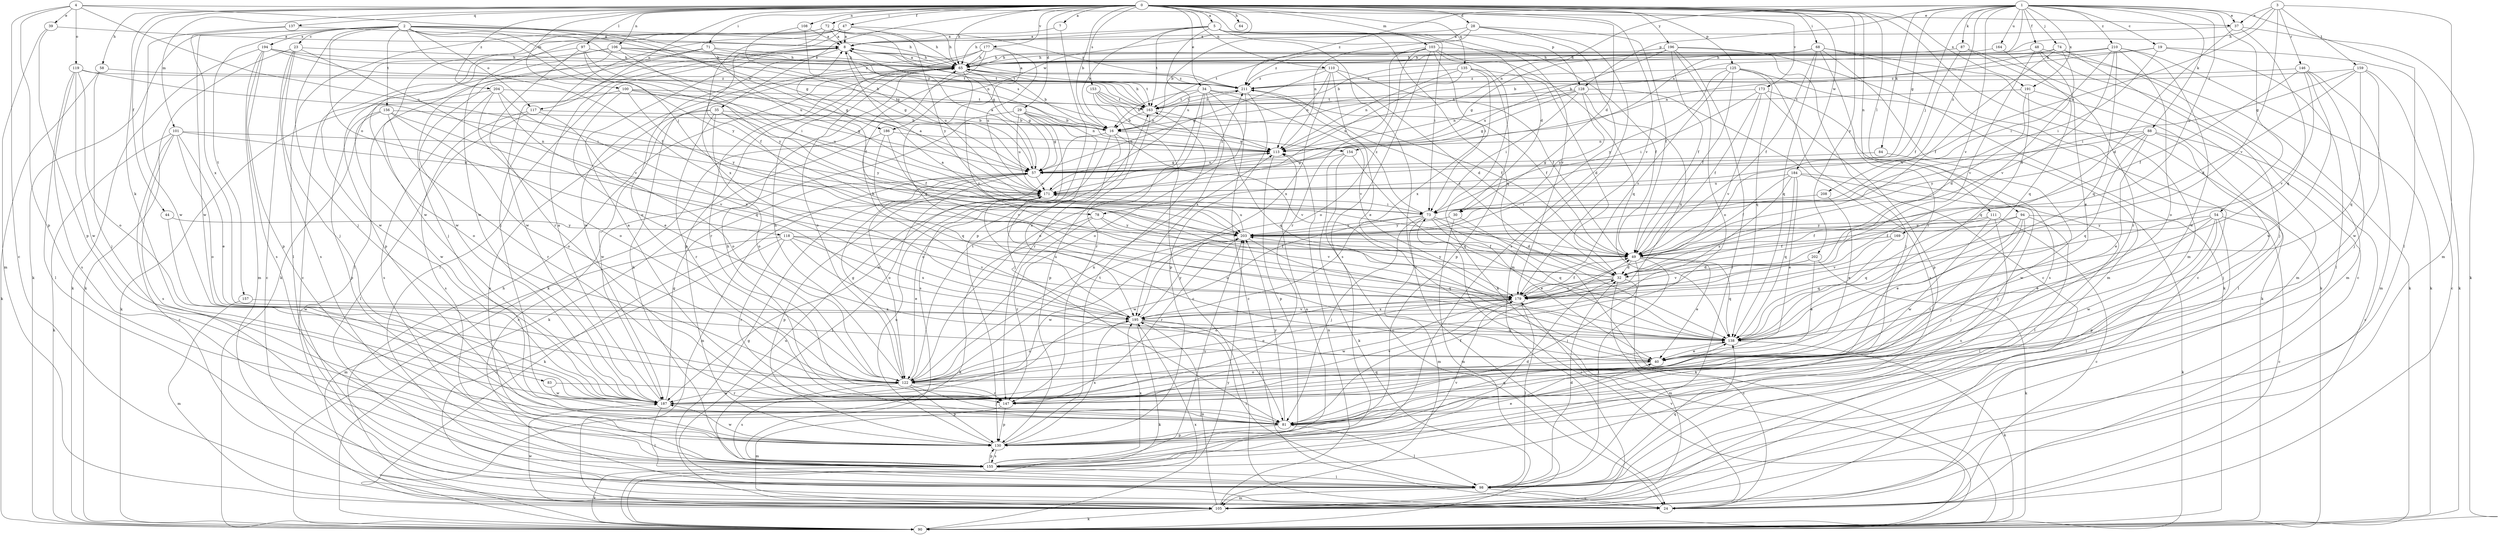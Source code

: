 strict digraph  {
0;
1;
2;
3;
4;
5;
7;
8;
16;
19;
23;
24;
28;
29;
30;
32;
34;
35;
37;
39;
40;
44;
47;
48;
49;
54;
57;
58;
64;
65;
68;
71;
72;
73;
74;
78;
81;
83;
84;
87;
88;
90;
94;
97;
98;
100;
101;
103;
105;
106;
108;
110;
111;
113;
117;
118;
119;
122;
125;
128;
130;
135;
137;
138;
146;
147;
153;
154;
155;
156;
157;
159;
163;
164;
169;
171;
173;
177;
179;
184;
186;
187;
191;
194;
195;
196;
202;
203;
204;
208;
210;
211;
0 -> 5  [label=a];
0 -> 7  [label=a];
0 -> 16  [label=b];
0 -> 28  [label=d];
0 -> 29  [label=d];
0 -> 30  [label=d];
0 -> 34  [label=e];
0 -> 35  [label=e];
0 -> 44  [label=f];
0 -> 47  [label=f];
0 -> 58  [label=h];
0 -> 64  [label=h];
0 -> 65  [label=h];
0 -> 68  [label=i];
0 -> 71  [label=i];
0 -> 72  [label=i];
0 -> 83  [label=k];
0 -> 94  [label=l];
0 -> 97  [label=l];
0 -> 100  [label=m];
0 -> 101  [label=m];
0 -> 103  [label=m];
0 -> 105  [label=m];
0 -> 106  [label=n];
0 -> 108  [label=n];
0 -> 110  [label=n];
0 -> 111  [label=n];
0 -> 117  [label=o];
0 -> 125  [label=p];
0 -> 128  [label=p];
0 -> 135  [label=q];
0 -> 137  [label=q];
0 -> 153  [label=s];
0 -> 173  [label=v];
0 -> 177  [label=v];
0 -> 179  [label=v];
0 -> 184  [label=w];
0 -> 186  [label=w];
0 -> 191  [label=x];
0 -> 196  [label=y];
0 -> 202  [label=y];
0 -> 204  [label=z];
1 -> 19  [label=c];
1 -> 37  [label=e];
1 -> 48  [label=f];
1 -> 54  [label=g];
1 -> 57  [label=g];
1 -> 74  [label=j];
1 -> 78  [label=j];
1 -> 84  [label=k];
1 -> 87  [label=k];
1 -> 88  [label=k];
1 -> 98  [label=l];
1 -> 113  [label=n];
1 -> 128  [label=p];
1 -> 154  [label=s];
1 -> 164  [label=u];
1 -> 169  [label=u];
1 -> 179  [label=v];
1 -> 191  [label=x];
1 -> 208  [label=z];
1 -> 210  [label=z];
1 -> 211  [label=z];
2 -> 23  [label=c];
2 -> 49  [label=f];
2 -> 65  [label=h];
2 -> 78  [label=j];
2 -> 81  [label=j];
2 -> 90  [label=k];
2 -> 117  [label=o];
2 -> 118  [label=o];
2 -> 154  [label=s];
2 -> 156  [label=t];
2 -> 157  [label=t];
2 -> 171  [label=u];
2 -> 186  [label=w];
2 -> 187  [label=w];
2 -> 194  [label=x];
2 -> 203  [label=y];
3 -> 37  [label=e];
3 -> 65  [label=h];
3 -> 105  [label=m];
3 -> 146  [label=r];
3 -> 159  [label=t];
3 -> 171  [label=u];
3 -> 179  [label=v];
4 -> 24  [label=c];
4 -> 37  [label=e];
4 -> 39  [label=e];
4 -> 57  [label=g];
4 -> 119  [label=o];
4 -> 130  [label=p];
4 -> 171  [label=u];
5 -> 8  [label=a];
5 -> 16  [label=b];
5 -> 24  [label=c];
5 -> 30  [label=d];
5 -> 65  [label=h];
5 -> 73  [label=i];
5 -> 138  [label=q];
5 -> 163  [label=t];
5 -> 171  [label=u];
5 -> 179  [label=v];
7 -> 8  [label=a];
7 -> 130  [label=p];
8 -> 65  [label=h];
8 -> 98  [label=l];
8 -> 122  [label=o];
8 -> 163  [label=t];
8 -> 171  [label=u];
8 -> 187  [label=w];
16 -> 113  [label=n];
16 -> 122  [label=o];
16 -> 179  [label=v];
16 -> 187  [label=w];
16 -> 195  [label=x];
19 -> 16  [label=b];
19 -> 65  [label=h];
19 -> 73  [label=i];
19 -> 90  [label=k];
19 -> 98  [label=l];
23 -> 24  [label=c];
23 -> 65  [label=h];
23 -> 81  [label=j];
23 -> 90  [label=k];
23 -> 155  [label=s];
23 -> 179  [label=v];
24 -> 179  [label=v];
28 -> 8  [label=a];
28 -> 16  [label=b];
28 -> 49  [label=f];
28 -> 105  [label=m];
28 -> 113  [label=n];
28 -> 155  [label=s];
29 -> 16  [label=b];
29 -> 57  [label=g];
29 -> 81  [label=j];
29 -> 90  [label=k];
29 -> 113  [label=n];
29 -> 155  [label=s];
29 -> 171  [label=u];
30 -> 90  [label=k];
30 -> 105  [label=m];
30 -> 203  [label=y];
32 -> 8  [label=a];
32 -> 24  [label=c];
32 -> 105  [label=m];
32 -> 122  [label=o];
32 -> 179  [label=v];
32 -> 203  [label=y];
32 -> 211  [label=z];
34 -> 16  [label=b];
34 -> 24  [label=c];
34 -> 49  [label=f];
34 -> 122  [label=o];
34 -> 147  [label=r];
34 -> 163  [label=t];
34 -> 179  [label=v];
34 -> 195  [label=x];
35 -> 16  [label=b];
35 -> 49  [label=f];
35 -> 122  [label=o];
35 -> 147  [label=r];
35 -> 155  [label=s];
35 -> 187  [label=w];
35 -> 203  [label=y];
37 -> 8  [label=a];
37 -> 32  [label=d];
37 -> 90  [label=k];
37 -> 138  [label=q];
39 -> 8  [label=a];
39 -> 105  [label=m];
39 -> 130  [label=p];
40 -> 122  [label=o];
40 -> 171  [label=u];
44 -> 187  [label=w];
44 -> 203  [label=y];
47 -> 8  [label=a];
47 -> 65  [label=h];
47 -> 81  [label=j];
47 -> 90  [label=k];
47 -> 187  [label=w];
47 -> 195  [label=x];
47 -> 203  [label=y];
48 -> 24  [label=c];
48 -> 40  [label=e];
48 -> 65  [label=h];
48 -> 90  [label=k];
48 -> 179  [label=v];
49 -> 32  [label=d];
49 -> 40  [label=e];
49 -> 81  [label=j];
49 -> 98  [label=l];
49 -> 138  [label=q];
54 -> 24  [label=c];
54 -> 40  [label=e];
54 -> 49  [label=f];
54 -> 98  [label=l];
54 -> 130  [label=p];
54 -> 187  [label=w];
54 -> 203  [label=y];
57 -> 8  [label=a];
57 -> 98  [label=l];
57 -> 105  [label=m];
57 -> 113  [label=n];
57 -> 122  [label=o];
57 -> 171  [label=u];
58 -> 81  [label=j];
58 -> 90  [label=k];
58 -> 211  [label=z];
65 -> 8  [label=a];
65 -> 16  [label=b];
65 -> 57  [label=g];
65 -> 122  [label=o];
65 -> 147  [label=r];
65 -> 163  [label=t];
65 -> 179  [label=v];
65 -> 211  [label=z];
68 -> 16  [label=b];
68 -> 24  [label=c];
68 -> 49  [label=f];
68 -> 65  [label=h];
68 -> 90  [label=k];
68 -> 105  [label=m];
68 -> 138  [label=q];
68 -> 147  [label=r];
71 -> 49  [label=f];
71 -> 65  [label=h];
71 -> 98  [label=l];
71 -> 163  [label=t];
71 -> 187  [label=w];
72 -> 8  [label=a];
72 -> 49  [label=f];
72 -> 57  [label=g];
72 -> 65  [label=h];
72 -> 98  [label=l];
72 -> 187  [label=w];
72 -> 211  [label=z];
73 -> 8  [label=a];
73 -> 32  [label=d];
73 -> 40  [label=e];
73 -> 81  [label=j];
73 -> 105  [label=m];
73 -> 138  [label=q];
73 -> 187  [label=w];
73 -> 203  [label=y];
73 -> 211  [label=z];
74 -> 49  [label=f];
74 -> 65  [label=h];
74 -> 81  [label=j];
74 -> 105  [label=m];
74 -> 113  [label=n];
74 -> 179  [label=v];
78 -> 90  [label=k];
78 -> 147  [label=r];
78 -> 179  [label=v];
78 -> 203  [label=y];
81 -> 49  [label=f];
81 -> 65  [label=h];
81 -> 98  [label=l];
81 -> 130  [label=p];
81 -> 138  [label=q];
81 -> 203  [label=y];
83 -> 147  [label=r];
83 -> 187  [label=w];
84 -> 57  [label=g];
84 -> 187  [label=w];
87 -> 49  [label=f];
87 -> 65  [label=h];
87 -> 105  [label=m];
87 -> 147  [label=r];
88 -> 24  [label=c];
88 -> 40  [label=e];
88 -> 81  [label=j];
88 -> 113  [label=n];
88 -> 138  [label=q];
88 -> 171  [label=u];
88 -> 203  [label=y];
90 -> 73  [label=i];
90 -> 195  [label=x];
90 -> 203  [label=y];
94 -> 40  [label=e];
94 -> 49  [label=f];
94 -> 81  [label=j];
94 -> 90  [label=k];
94 -> 98  [label=l];
94 -> 147  [label=r];
94 -> 203  [label=y];
97 -> 57  [label=g];
97 -> 65  [label=h];
97 -> 147  [label=r];
97 -> 187  [label=w];
97 -> 203  [label=y];
98 -> 24  [label=c];
98 -> 32  [label=d];
98 -> 105  [label=m];
98 -> 138  [label=q];
98 -> 171  [label=u];
100 -> 40  [label=e];
100 -> 57  [label=g];
100 -> 122  [label=o];
100 -> 163  [label=t];
100 -> 171  [label=u];
100 -> 203  [label=y];
101 -> 24  [label=c];
101 -> 40  [label=e];
101 -> 90  [label=k];
101 -> 113  [label=n];
101 -> 122  [label=o];
101 -> 155  [label=s];
101 -> 171  [label=u];
103 -> 49  [label=f];
103 -> 65  [label=h];
103 -> 73  [label=i];
103 -> 90  [label=k];
103 -> 122  [label=o];
103 -> 138  [label=q];
103 -> 147  [label=r];
103 -> 155  [label=s];
103 -> 163  [label=t];
103 -> 211  [label=z];
105 -> 57  [label=g];
105 -> 65  [label=h];
105 -> 90  [label=k];
105 -> 113  [label=n];
105 -> 187  [label=w];
105 -> 195  [label=x];
106 -> 24  [label=c];
106 -> 57  [label=g];
106 -> 65  [label=h];
106 -> 73  [label=i];
106 -> 81  [label=j];
106 -> 130  [label=p];
106 -> 163  [label=t];
108 -> 8  [label=a];
108 -> 57  [label=g];
108 -> 113  [label=n];
110 -> 32  [label=d];
110 -> 40  [label=e];
110 -> 49  [label=f];
110 -> 57  [label=g];
110 -> 113  [label=n];
110 -> 195  [label=x];
110 -> 211  [label=z];
111 -> 24  [label=c];
111 -> 138  [label=q];
111 -> 155  [label=s];
111 -> 187  [label=w];
111 -> 203  [label=y];
113 -> 57  [label=g];
113 -> 130  [label=p];
117 -> 16  [label=b];
117 -> 98  [label=l];
117 -> 122  [label=o];
117 -> 155  [label=s];
118 -> 24  [label=c];
118 -> 40  [label=e];
118 -> 49  [label=f];
118 -> 105  [label=m];
118 -> 147  [label=r];
118 -> 179  [label=v];
118 -> 195  [label=x];
119 -> 73  [label=i];
119 -> 98  [label=l];
119 -> 122  [label=o];
119 -> 155  [label=s];
119 -> 187  [label=w];
119 -> 211  [label=z];
122 -> 57  [label=g];
122 -> 65  [label=h];
122 -> 81  [label=j];
122 -> 113  [label=n];
122 -> 130  [label=p];
122 -> 147  [label=r];
122 -> 155  [label=s];
122 -> 163  [label=t];
122 -> 187  [label=w];
125 -> 49  [label=f];
125 -> 81  [label=j];
125 -> 90  [label=k];
125 -> 138  [label=q];
125 -> 179  [label=v];
125 -> 203  [label=y];
125 -> 211  [label=z];
128 -> 57  [label=g];
128 -> 73  [label=i];
128 -> 113  [label=n];
128 -> 155  [label=s];
128 -> 163  [label=t];
128 -> 195  [label=x];
128 -> 203  [label=y];
130 -> 32  [label=d];
130 -> 40  [label=e];
130 -> 155  [label=s];
130 -> 163  [label=t];
130 -> 171  [label=u];
130 -> 187  [label=w];
130 -> 195  [label=x];
135 -> 32  [label=d];
135 -> 113  [label=n];
135 -> 130  [label=p];
135 -> 171  [label=u];
135 -> 195  [label=x];
135 -> 211  [label=z];
137 -> 8  [label=a];
137 -> 187  [label=w];
137 -> 195  [label=x];
138 -> 40  [label=e];
138 -> 90  [label=k];
146 -> 49  [label=f];
146 -> 81  [label=j];
146 -> 105  [label=m];
146 -> 179  [label=v];
146 -> 187  [label=w];
146 -> 211  [label=z];
147 -> 8  [label=a];
147 -> 105  [label=m];
147 -> 130  [label=p];
147 -> 179  [label=v];
153 -> 24  [label=c];
153 -> 49  [label=f];
153 -> 113  [label=n];
153 -> 147  [label=r];
153 -> 163  [label=t];
154 -> 24  [label=c];
154 -> 57  [label=g];
154 -> 90  [label=k];
154 -> 138  [label=q];
155 -> 65  [label=h];
155 -> 90  [label=k];
155 -> 98  [label=l];
155 -> 113  [label=n];
155 -> 130  [label=p];
155 -> 179  [label=v];
155 -> 195  [label=x];
155 -> 203  [label=y];
156 -> 16  [label=b];
156 -> 122  [label=o];
156 -> 130  [label=p];
156 -> 147  [label=r];
156 -> 179  [label=v];
156 -> 187  [label=w];
157 -> 105  [label=m];
157 -> 195  [label=x];
159 -> 24  [label=c];
159 -> 32  [label=d];
159 -> 73  [label=i];
159 -> 138  [label=q];
159 -> 187  [label=w];
159 -> 211  [label=z];
163 -> 16  [label=b];
163 -> 65  [label=h];
163 -> 130  [label=p];
163 -> 138  [label=q];
163 -> 211  [label=z];
164 -> 65  [label=h];
164 -> 138  [label=q];
169 -> 49  [label=f];
169 -> 138  [label=q];
169 -> 179  [label=v];
171 -> 73  [label=i];
171 -> 90  [label=k];
171 -> 130  [label=p];
171 -> 211  [label=z];
173 -> 49  [label=f];
173 -> 73  [label=i];
173 -> 130  [label=p];
173 -> 155  [label=s];
173 -> 163  [label=t];
173 -> 179  [label=v];
177 -> 65  [label=h];
177 -> 90  [label=k];
177 -> 130  [label=p];
177 -> 138  [label=q];
177 -> 171  [label=u];
177 -> 187  [label=w];
179 -> 49  [label=f];
179 -> 98  [label=l];
179 -> 122  [label=o];
179 -> 187  [label=w];
179 -> 195  [label=x];
184 -> 40  [label=e];
184 -> 49  [label=f];
184 -> 81  [label=j];
184 -> 98  [label=l];
184 -> 138  [label=q];
184 -> 171  [label=u];
184 -> 195  [label=x];
186 -> 24  [label=c];
186 -> 113  [label=n];
186 -> 138  [label=q];
186 -> 179  [label=v];
187 -> 8  [label=a];
187 -> 57  [label=g];
187 -> 81  [label=j];
187 -> 98  [label=l];
187 -> 138  [label=q];
191 -> 32  [label=d];
191 -> 98  [label=l];
191 -> 138  [label=q];
191 -> 163  [label=t];
194 -> 16  [label=b];
194 -> 65  [label=h];
194 -> 90  [label=k];
194 -> 105  [label=m];
194 -> 130  [label=p];
194 -> 155  [label=s];
194 -> 211  [label=z];
195 -> 65  [label=h];
195 -> 81  [label=j];
195 -> 90  [label=k];
195 -> 98  [label=l];
195 -> 122  [label=o];
195 -> 138  [label=q];
195 -> 171  [label=u];
195 -> 179  [label=v];
195 -> 203  [label=y];
196 -> 24  [label=c];
196 -> 49  [label=f];
196 -> 57  [label=g];
196 -> 65  [label=h];
196 -> 90  [label=k];
196 -> 98  [label=l];
196 -> 122  [label=o];
196 -> 171  [label=u];
202 -> 32  [label=d];
202 -> 40  [label=e];
202 -> 90  [label=k];
202 -> 179  [label=v];
203 -> 49  [label=f];
203 -> 138  [label=q];
203 -> 147  [label=r];
203 -> 171  [label=u];
203 -> 187  [label=w];
204 -> 90  [label=k];
204 -> 122  [label=o];
204 -> 138  [label=q];
204 -> 155  [label=s];
204 -> 163  [label=t];
204 -> 195  [label=x];
208 -> 40  [label=e];
208 -> 73  [label=i];
210 -> 16  [label=b];
210 -> 32  [label=d];
210 -> 65  [label=h];
210 -> 73  [label=i];
210 -> 90  [label=k];
210 -> 122  [label=o];
210 -> 138  [label=q];
210 -> 187  [label=w];
211 -> 8  [label=a];
211 -> 122  [label=o];
211 -> 130  [label=p];
211 -> 163  [label=t];
}
